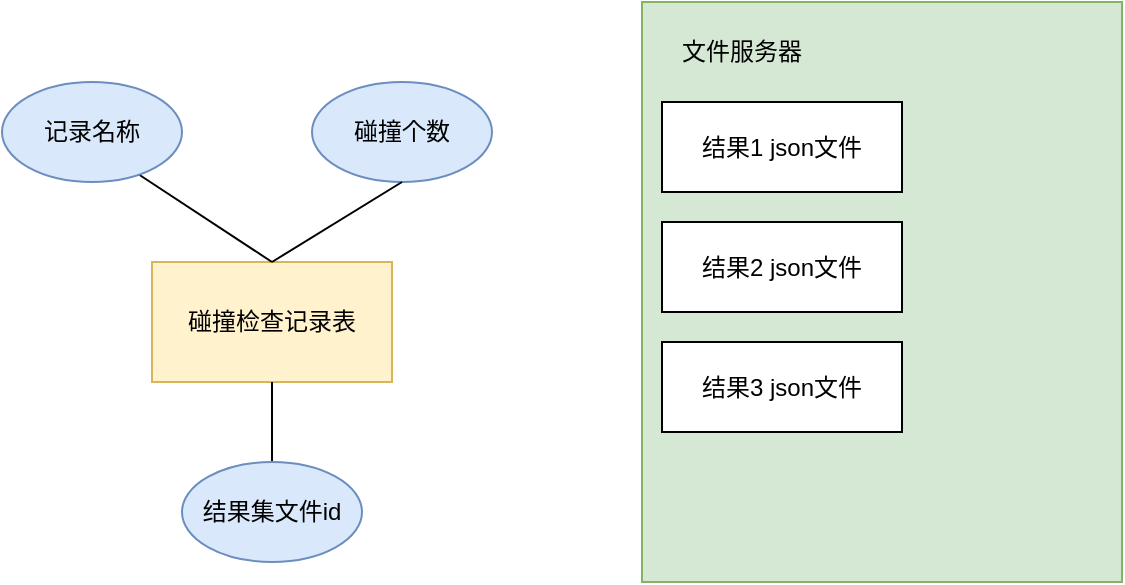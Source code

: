 <mxfile version="24.7.10">
  <diagram name="第 1 页" id="RbfCE-A4yBWiyoVbAprt">
    <mxGraphModel dx="1259" dy="793" grid="1" gridSize="10" guides="1" tooltips="1" connect="1" arrows="1" fold="1" page="1" pageScale="1" pageWidth="827" pageHeight="1169" math="0" shadow="0">
      <root>
        <mxCell id="0" />
        <mxCell id="1" parent="0" />
        <mxCell id="ndZMRB7T-susuGNwTjUh-2" value="碰撞检查记录表" style="rounded=0;whiteSpace=wrap;html=1;fillColor=#fff2cc;strokeColor=#d6b656;" vertex="1" parent="1">
          <mxGeometry x="215" y="400" width="120" height="60" as="geometry" />
        </mxCell>
        <mxCell id="ndZMRB7T-susuGNwTjUh-3" value="" style="endArrow=none;html=1;rounded=0;exitX=0.5;exitY=0;exitDx=0;exitDy=0;entryX=0.756;entryY=0.92;entryDx=0;entryDy=0;entryPerimeter=0;" edge="1" parent="1" source="ndZMRB7T-susuGNwTjUh-2" target="ndZMRB7T-susuGNwTjUh-4">
          <mxGeometry width="50" height="50" relative="1" as="geometry">
            <mxPoint x="155" y="390" as="sourcePoint" />
            <mxPoint x="205" y="340" as="targetPoint" />
          </mxGeometry>
        </mxCell>
        <mxCell id="ndZMRB7T-susuGNwTjUh-4" value="记录名称" style="ellipse;whiteSpace=wrap;html=1;fillColor=#dae8fc;strokeColor=#6c8ebf;" vertex="1" parent="1">
          <mxGeometry x="140" y="310" width="90" height="50" as="geometry" />
        </mxCell>
        <mxCell id="ndZMRB7T-susuGNwTjUh-5" value="碰撞个数" style="ellipse;whiteSpace=wrap;html=1;fillColor=#dae8fc;strokeColor=#6c8ebf;" vertex="1" parent="1">
          <mxGeometry x="295" y="310" width="90" height="50" as="geometry" />
        </mxCell>
        <mxCell id="ndZMRB7T-susuGNwTjUh-6" value="" style="endArrow=none;html=1;rounded=0;entryX=0.5;entryY=1;entryDx=0;entryDy=0;exitX=0.5;exitY=0;exitDx=0;exitDy=0;" edge="1" parent="1" source="ndZMRB7T-susuGNwTjUh-2" target="ndZMRB7T-susuGNwTjUh-5">
          <mxGeometry width="50" height="50" relative="1" as="geometry">
            <mxPoint x="355" y="380" as="sourcePoint" />
            <mxPoint x="405" y="330" as="targetPoint" />
          </mxGeometry>
        </mxCell>
        <mxCell id="ndZMRB7T-susuGNwTjUh-7" value="" style="endArrow=none;html=1;rounded=0;exitX=0.5;exitY=1;exitDx=0;exitDy=0;entryX=0.5;entryY=0;entryDx=0;entryDy=0;" edge="1" parent="1" source="ndZMRB7T-susuGNwTjUh-2" target="ndZMRB7T-susuGNwTjUh-8">
          <mxGeometry width="50" height="50" relative="1" as="geometry">
            <mxPoint x="265" y="520" as="sourcePoint" />
            <mxPoint x="275" y="520" as="targetPoint" />
          </mxGeometry>
        </mxCell>
        <mxCell id="ndZMRB7T-susuGNwTjUh-8" value="结果集文件id" style="ellipse;whiteSpace=wrap;html=1;fillColor=#dae8fc;strokeColor=#6c8ebf;" vertex="1" parent="1">
          <mxGeometry x="230" y="500" width="90" height="50" as="geometry" />
        </mxCell>
        <mxCell id="ndZMRB7T-susuGNwTjUh-10" value="" style="rounded=0;whiteSpace=wrap;html=1;fillColor=#d5e8d4;strokeColor=#82b366;" vertex="1" parent="1">
          <mxGeometry x="460" y="270" width="240" height="290" as="geometry" />
        </mxCell>
        <mxCell id="ndZMRB7T-susuGNwTjUh-11" value="文件服务器" style="text;html=1;align=center;verticalAlign=middle;whiteSpace=wrap;rounded=0;" vertex="1" parent="1">
          <mxGeometry x="470" y="280" width="80" height="30" as="geometry" />
        </mxCell>
        <mxCell id="ndZMRB7T-susuGNwTjUh-12" value="结果1 json文件" style="rounded=0;whiteSpace=wrap;html=1;" vertex="1" parent="1">
          <mxGeometry x="470" y="320" width="120" height="45" as="geometry" />
        </mxCell>
        <mxCell id="ndZMRB7T-susuGNwTjUh-13" value="结果2 json文件" style="rounded=0;whiteSpace=wrap;html=1;" vertex="1" parent="1">
          <mxGeometry x="470" y="380" width="120" height="45" as="geometry" />
        </mxCell>
        <mxCell id="ndZMRB7T-susuGNwTjUh-14" value="结果3 json文件" style="rounded=0;whiteSpace=wrap;html=1;" vertex="1" parent="1">
          <mxGeometry x="470" y="440" width="120" height="45" as="geometry" />
        </mxCell>
      </root>
    </mxGraphModel>
  </diagram>
</mxfile>
